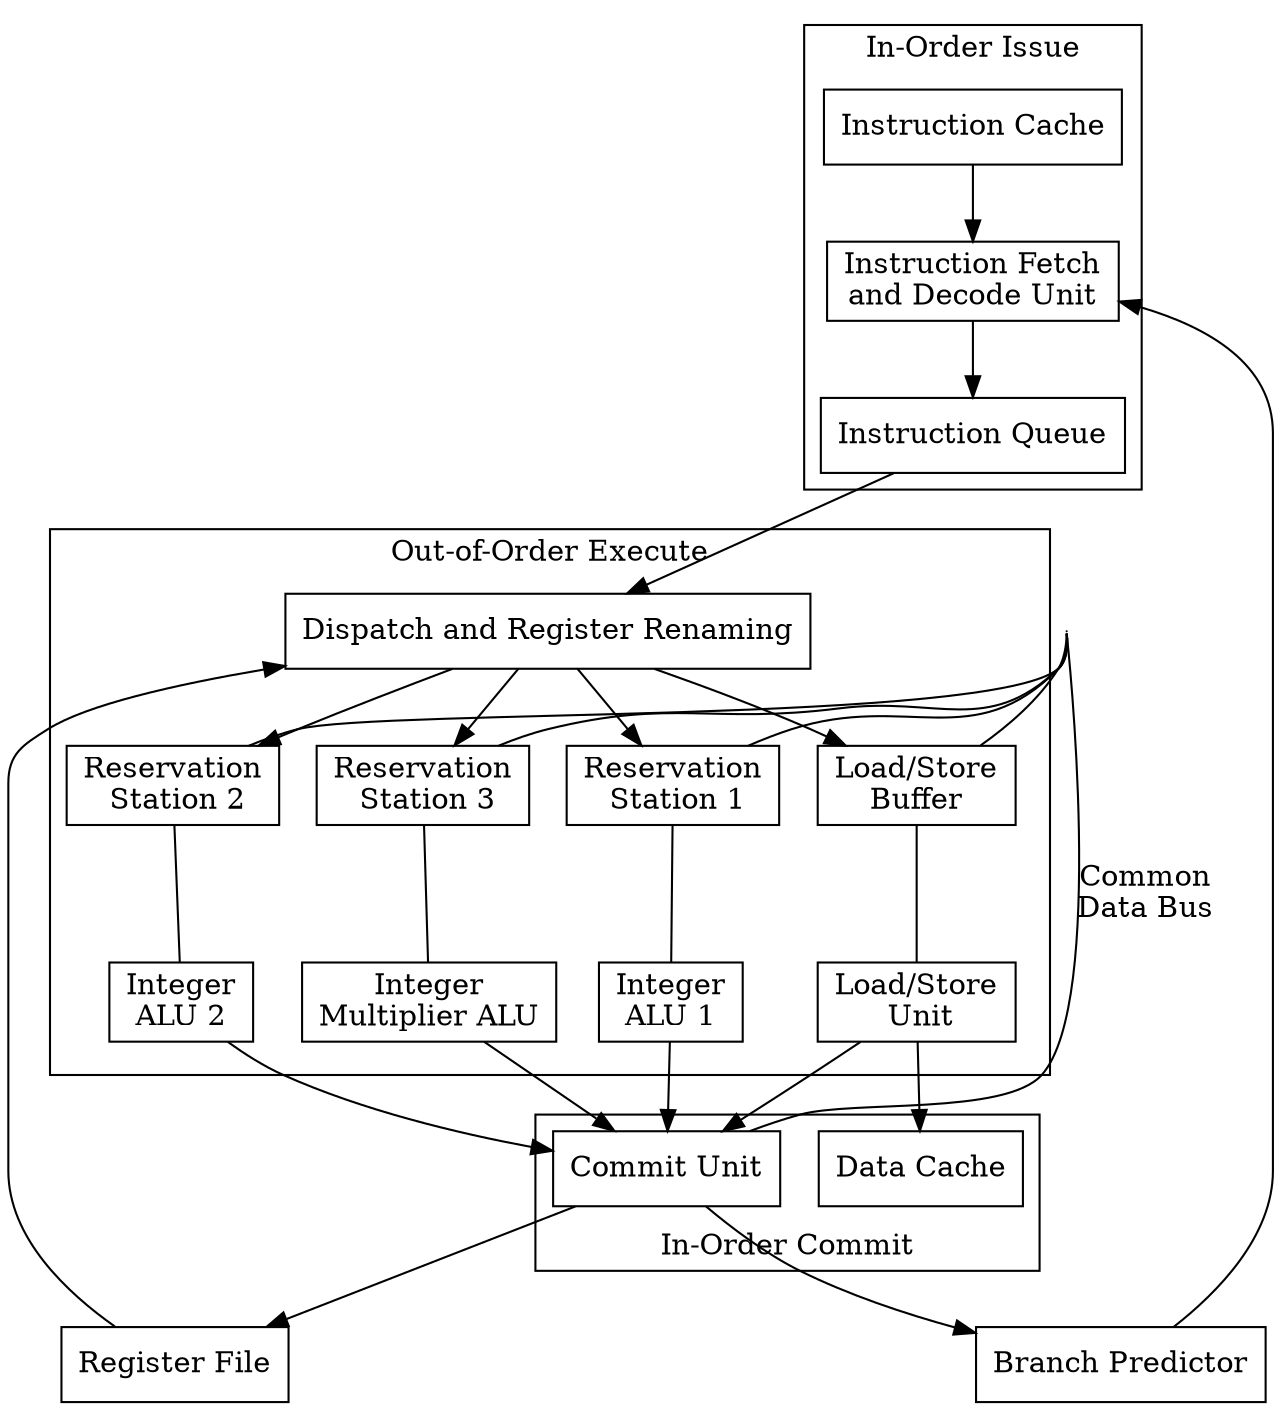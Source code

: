 digraph design {
      node [shape = box];
      
      v0 [shape = point, width = 0];
      
      subgraph cluster_0{
      "Instruction Cache" -> "Instruction Fetch\nand Decode Unit";
      "Instruction Fetch\nand Decode Unit" -> "Instruction Queue";
      label = "In-Order Issue";
      }
      
      
      subgraph cluster_1 {
        "Instruction Queue" -> "Dispatch and Register Renaming";
        "Reservation\n Station 1" -> "Integer\nALU 1" [dir = none];
        "Reservation\n Station 2" -> "Integer\nALU 2" [dir = none];
        "Reservation\n Station 3" -> "Integer\nMultiplier ALU" [dir = none];
        subgraph cluster_3{"Load/Store\nBuffer" -> "Load/Store\n Unit" [dir = none]; 
                            rank=same; style=invisible;}
        label = "Out-of-Order Execute";
        }
        
       subgraph cluster_2 {
       "Data Cache";
       "Commit Unit";
       label = "In-Order Commit";
       labelloc = b;
       }
       
      "Dispatch and Register Renaming" -> "Reservation\n Station 1";
      "Dispatch and Register Renaming" -> "Reservation\n Station 2";
      "Dispatch and Register Renaming" -> "Reservation\n Station 3";
      "Dispatch and Register Renaming" -> "Load/Store\nBuffer";
      
      "Integer\nALU 1" -> "Commit Unit";
      "Integer\nALU 2" -> "Commit Unit";
      "Integer\nMultiplier ALU" -> "Commit Unit";
      "Load/Store\n Unit" -> "Commit Unit";
      
      "Load/Store\n Unit" -> "Data Cache";
      "Commit Unit" -> "Branch Predictor";
      "Commit Unit" -> "Register File";
      "Commit Unit" -> v0 [dir = none, label = "Common\nData Bus"];
      v0 -> "Reservation\n Station 1" [dir = none];
      v0 -> "Reservation\n Station 2" [dir = none];
      v0 -> "Reservation\n Station 3" [dir = none];
      v0 -> "Load/Store\nBuffer" [dir = none];
      
      "Register File" -> "Dispatch and Register Renaming";
      "Branch Predictor" -> "Instruction Fetch\nand Decode Unit";
      
      rankdir = TB;
	  fontsize = 12;
      overlap = false;
      model = circuit;
}